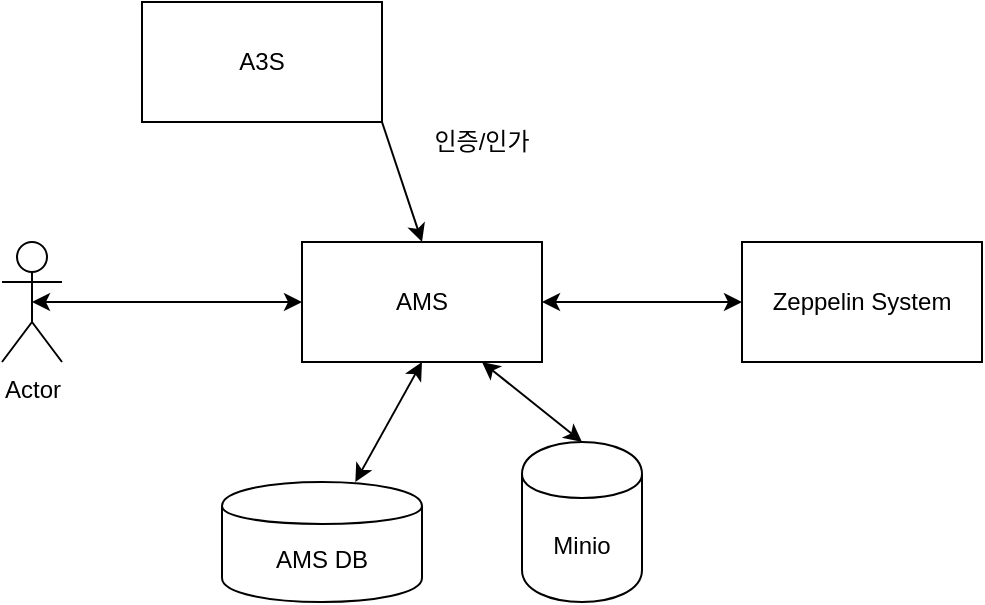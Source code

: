 <mxfile version="12.7.1" type="github">
  <diagram id="5WGu1MN4lVCSgioa8Hbp" name="페이지-1">
    <mxGraphModel dx="1422" dy="739" grid="1" gridSize="10" guides="1" tooltips="1" connect="1" arrows="1" fold="1" page="1" pageScale="1" pageWidth="1169" pageHeight="827" math="0" shadow="0">
      <root>
        <mxCell id="0" />
        <mxCell id="1" parent="0" />
        <mxCell id="MF2-68WwZJHbY8NaArgX-1" value="AMS" style="rounded=0;whiteSpace=wrap;html=1;" vertex="1" parent="1">
          <mxGeometry x="190" y="160" width="120" height="60" as="geometry" />
        </mxCell>
        <mxCell id="MF2-68WwZJHbY8NaArgX-2" value="Actor" style="shape=umlActor;verticalLabelPosition=bottom;labelBackgroundColor=#ffffff;verticalAlign=top;html=1;outlineConnect=0;" vertex="1" parent="1">
          <mxGeometry x="40" y="160" width="30" height="60" as="geometry" />
        </mxCell>
        <mxCell id="MF2-68WwZJHbY8NaArgX-3" value="" style="endArrow=classic;startArrow=classic;html=1;exitX=0.5;exitY=0.5;exitDx=0;exitDy=0;exitPerimeter=0;entryX=0;entryY=0.5;entryDx=0;entryDy=0;" edge="1" parent="1" source="MF2-68WwZJHbY8NaArgX-2" target="MF2-68WwZJHbY8NaArgX-1">
          <mxGeometry width="50" height="50" relative="1" as="geometry">
            <mxPoint x="150" y="120" as="sourcePoint" />
            <mxPoint x="200" y="70" as="targetPoint" />
          </mxGeometry>
        </mxCell>
        <mxCell id="MF2-68WwZJHbY8NaArgX-4" value="AMS DB" style="shape=cylinder;whiteSpace=wrap;html=1;boundedLbl=1;backgroundOutline=1;" vertex="1" parent="1">
          <mxGeometry x="150" y="280" width="100" height="60" as="geometry" />
        </mxCell>
        <mxCell id="MF2-68WwZJHbY8NaArgX-5" value="" style="endArrow=classic;startArrow=classic;html=1;entryX=0.5;entryY=1;entryDx=0;entryDy=0;" edge="1" parent="1" source="MF2-68WwZJHbY8NaArgX-4" target="MF2-68WwZJHbY8NaArgX-1">
          <mxGeometry width="50" height="50" relative="1" as="geometry">
            <mxPoint x="50" y="360" as="sourcePoint" />
            <mxPoint x="100" y="310" as="targetPoint" />
          </mxGeometry>
        </mxCell>
        <mxCell id="MF2-68WwZJHbY8NaArgX-6" value="A3S" style="rounded=0;whiteSpace=wrap;html=1;" vertex="1" parent="1">
          <mxGeometry x="110" y="40" width="120" height="60" as="geometry" />
        </mxCell>
        <mxCell id="MF2-68WwZJHbY8NaArgX-7" value="" style="endArrow=classic;html=1;exitX=1;exitY=1;exitDx=0;exitDy=0;entryX=0.5;entryY=0;entryDx=0;entryDy=0;" edge="1" parent="1" source="MF2-68WwZJHbY8NaArgX-6" target="MF2-68WwZJHbY8NaArgX-1">
          <mxGeometry width="50" height="50" relative="1" as="geometry">
            <mxPoint x="310" y="90" as="sourcePoint" />
            <mxPoint x="360" y="40" as="targetPoint" />
          </mxGeometry>
        </mxCell>
        <mxCell id="MF2-68WwZJHbY8NaArgX-8" value="인증/인가" style="text;html=1;strokeColor=none;fillColor=none;align=center;verticalAlign=middle;whiteSpace=wrap;rounded=0;" vertex="1" parent="1">
          <mxGeometry x="240" y="100" width="80" height="20" as="geometry" />
        </mxCell>
        <mxCell id="MF2-68WwZJHbY8NaArgX-9" value="Minio" style="shape=cylinder;whiteSpace=wrap;html=1;boundedLbl=1;backgroundOutline=1;" vertex="1" parent="1">
          <mxGeometry x="300" y="260" width="60" height="80" as="geometry" />
        </mxCell>
        <mxCell id="MF2-68WwZJHbY8NaArgX-10" value="" style="endArrow=classic;startArrow=classic;html=1;exitX=0.5;exitY=0;exitDx=0;exitDy=0;entryX=0.75;entryY=1;entryDx=0;entryDy=0;" edge="1" parent="1" source="MF2-68WwZJHbY8NaArgX-9" target="MF2-68WwZJHbY8NaArgX-1">
          <mxGeometry width="50" height="50" relative="1" as="geometry">
            <mxPoint x="400" y="260" as="sourcePoint" />
            <mxPoint x="450" y="210" as="targetPoint" />
          </mxGeometry>
        </mxCell>
        <mxCell id="MF2-68WwZJHbY8NaArgX-11" value="Zeppelin System" style="rounded=0;whiteSpace=wrap;html=1;" vertex="1" parent="1">
          <mxGeometry x="410" y="160" width="120" height="60" as="geometry" />
        </mxCell>
        <mxCell id="MF2-68WwZJHbY8NaArgX-12" value="" style="endArrow=classic;startArrow=classic;html=1;exitX=1;exitY=0.5;exitDx=0;exitDy=0;entryX=0;entryY=0.5;entryDx=0;entryDy=0;" edge="1" parent="1" source="MF2-68WwZJHbY8NaArgX-1" target="MF2-68WwZJHbY8NaArgX-11">
          <mxGeometry width="50" height="50" relative="1" as="geometry">
            <mxPoint x="410" y="140" as="sourcePoint" />
            <mxPoint x="460" y="90" as="targetPoint" />
          </mxGeometry>
        </mxCell>
      </root>
    </mxGraphModel>
  </diagram>
</mxfile>
